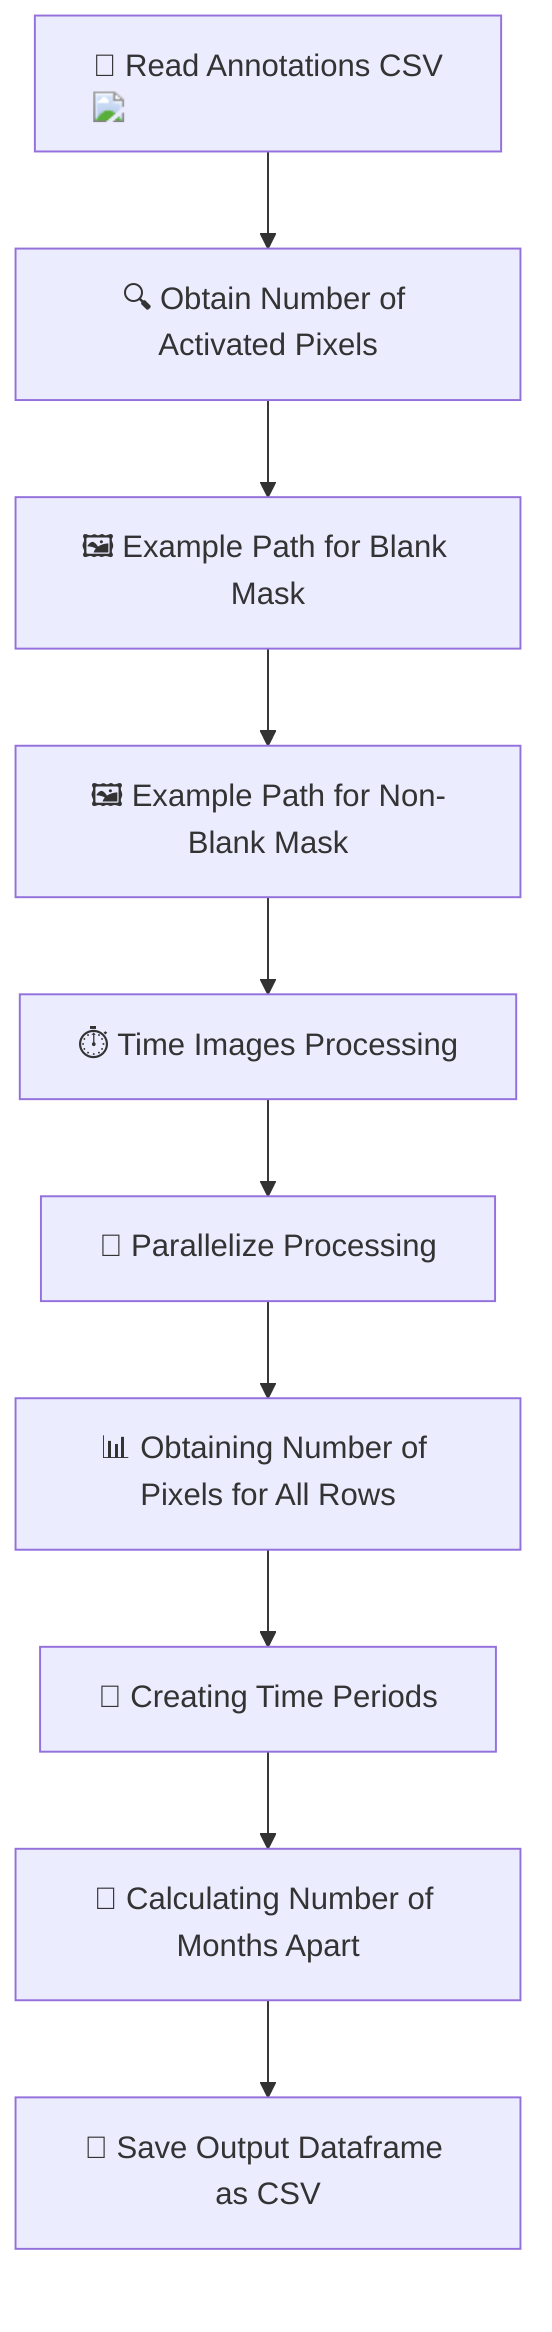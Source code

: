 flowchart TD
    A["📂 Read Annotations CSV <img src='dummy_plots/hist_template.svg' />"] --> B["🔍 Obtain Number of Activated Pixels"]
    B --> C["🖼️ Example Path for Blank Mask"]
    C --> D["🖼️ Example Path for Non-Blank Mask"]
    D --> E["⏱️ Time Images Processing"]
    E --> F["🚀 Parallelize Processing"]
    F --> G["📊 Obtaining Number of Pixels for All Rows"]
    G --> H["📅 Creating Time Periods"]
    H --> I["📅 Calculating Number of Months Apart"]
    I --> J["💾 Save Output Dataframe as CSV"]